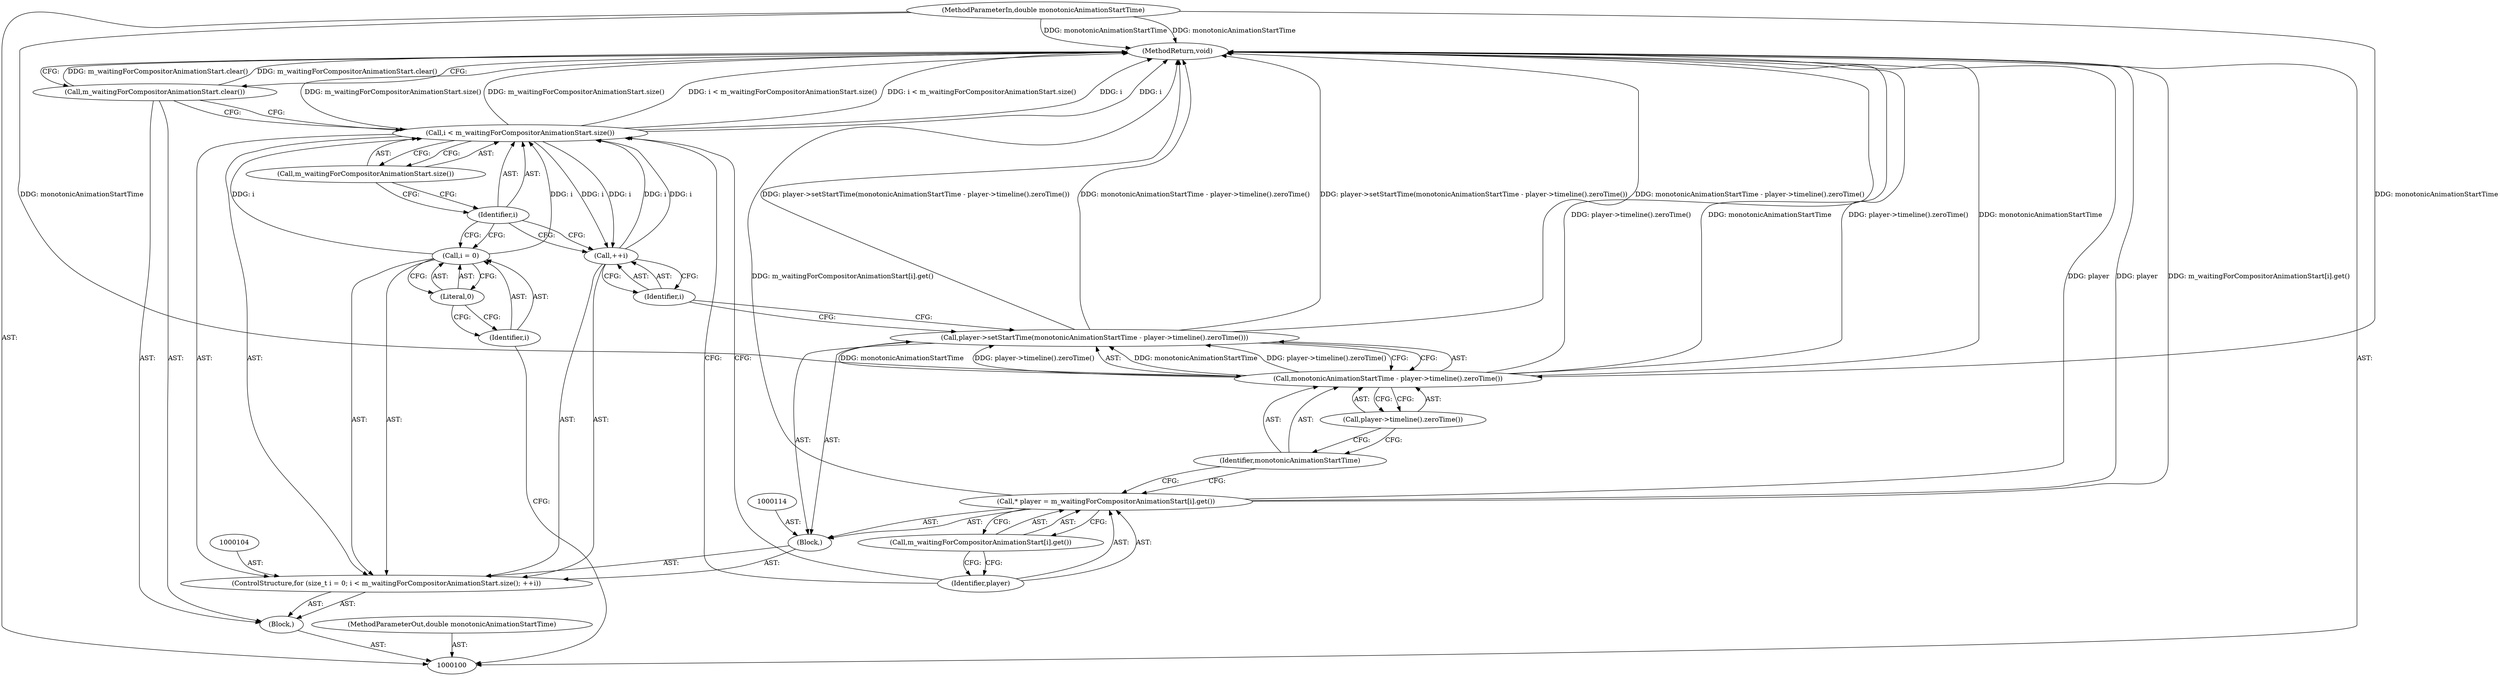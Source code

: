 digraph "1_Chrome_75f1a0ebf09d110642f19dd4e389004e949a7828_1" {
"1000123" [label="(MethodReturn,void)"];
"1000101" [label="(MethodParameterIn,double monotonicAnimationStartTime)"];
"1000165" [label="(MethodParameterOut,double monotonicAnimationStartTime)"];
"1000102" [label="(Block,)"];
"1000105" [label="(Call,i = 0)"];
"1000106" [label="(Identifier,i)"];
"1000107" [label="(Literal,0)"];
"1000108" [label="(Call,i < m_waitingForCompositorAnimationStart.size())"];
"1000109" [label="(Identifier,i)"];
"1000110" [label="(Call,m_waitingForCompositorAnimationStart.size())"];
"1000103" [label="(ControlStructure,for (size_t i = 0; i < m_waitingForCompositorAnimationStart.size(); ++i))"];
"1000111" [label="(Call,++i)"];
"1000112" [label="(Identifier,i)"];
"1000115" [label="(Call,* player = m_waitingForCompositorAnimationStart[i].get())"];
"1000116" [label="(Identifier,player)"];
"1000117" [label="(Call,m_waitingForCompositorAnimationStart[i].get())"];
"1000113" [label="(Block,)"];
"1000119" [label="(Call,monotonicAnimationStartTime - player->timeline().zeroTime())"];
"1000120" [label="(Identifier,monotonicAnimationStartTime)"];
"1000121" [label="(Call,player->timeline().zeroTime())"];
"1000118" [label="(Call,player->setStartTime(monotonicAnimationStartTime - player->timeline().zeroTime()))"];
"1000122" [label="(Call,m_waitingForCompositorAnimationStart.clear())"];
"1000123" -> "1000100"  [label="AST: "];
"1000123" -> "1000122"  [label="CFG: "];
"1000115" -> "1000123"  [label="DDG: m_waitingForCompositorAnimationStart[i].get()"];
"1000115" -> "1000123"  [label="DDG: player"];
"1000108" -> "1000123"  [label="DDG: i < m_waitingForCompositorAnimationStart.size()"];
"1000108" -> "1000123"  [label="DDG: i"];
"1000108" -> "1000123"  [label="DDG: m_waitingForCompositorAnimationStart.size()"];
"1000118" -> "1000123"  [label="DDG: player->setStartTime(monotonicAnimationStartTime - player->timeline().zeroTime())"];
"1000118" -> "1000123"  [label="DDG: monotonicAnimationStartTime - player->timeline().zeroTime()"];
"1000122" -> "1000123"  [label="DDG: m_waitingForCompositorAnimationStart.clear()"];
"1000119" -> "1000123"  [label="DDG: player->timeline().zeroTime()"];
"1000119" -> "1000123"  [label="DDG: monotonicAnimationStartTime"];
"1000101" -> "1000123"  [label="DDG: monotonicAnimationStartTime"];
"1000101" -> "1000100"  [label="AST: "];
"1000101" -> "1000123"  [label="DDG: monotonicAnimationStartTime"];
"1000101" -> "1000119"  [label="DDG: monotonicAnimationStartTime"];
"1000165" -> "1000100"  [label="AST: "];
"1000102" -> "1000100"  [label="AST: "];
"1000103" -> "1000102"  [label="AST: "];
"1000122" -> "1000102"  [label="AST: "];
"1000105" -> "1000103"  [label="AST: "];
"1000105" -> "1000107"  [label="CFG: "];
"1000106" -> "1000105"  [label="AST: "];
"1000107" -> "1000105"  [label="AST: "];
"1000109" -> "1000105"  [label="CFG: "];
"1000105" -> "1000108"  [label="DDG: i"];
"1000106" -> "1000105"  [label="AST: "];
"1000106" -> "1000100"  [label="CFG: "];
"1000107" -> "1000106"  [label="CFG: "];
"1000107" -> "1000105"  [label="AST: "];
"1000107" -> "1000106"  [label="CFG: "];
"1000105" -> "1000107"  [label="CFG: "];
"1000108" -> "1000103"  [label="AST: "];
"1000108" -> "1000110"  [label="CFG: "];
"1000109" -> "1000108"  [label="AST: "];
"1000110" -> "1000108"  [label="AST: "];
"1000116" -> "1000108"  [label="CFG: "];
"1000122" -> "1000108"  [label="CFG: "];
"1000108" -> "1000123"  [label="DDG: i < m_waitingForCompositorAnimationStart.size()"];
"1000108" -> "1000123"  [label="DDG: i"];
"1000108" -> "1000123"  [label="DDG: m_waitingForCompositorAnimationStart.size()"];
"1000111" -> "1000108"  [label="DDG: i"];
"1000105" -> "1000108"  [label="DDG: i"];
"1000108" -> "1000111"  [label="DDG: i"];
"1000109" -> "1000108"  [label="AST: "];
"1000109" -> "1000105"  [label="CFG: "];
"1000109" -> "1000111"  [label="CFG: "];
"1000110" -> "1000109"  [label="CFG: "];
"1000110" -> "1000108"  [label="AST: "];
"1000110" -> "1000109"  [label="CFG: "];
"1000108" -> "1000110"  [label="CFG: "];
"1000103" -> "1000102"  [label="AST: "];
"1000104" -> "1000103"  [label="AST: "];
"1000105" -> "1000103"  [label="AST: "];
"1000108" -> "1000103"  [label="AST: "];
"1000111" -> "1000103"  [label="AST: "];
"1000113" -> "1000103"  [label="AST: "];
"1000111" -> "1000103"  [label="AST: "];
"1000111" -> "1000112"  [label="CFG: "];
"1000112" -> "1000111"  [label="AST: "];
"1000109" -> "1000111"  [label="CFG: "];
"1000111" -> "1000108"  [label="DDG: i"];
"1000108" -> "1000111"  [label="DDG: i"];
"1000112" -> "1000111"  [label="AST: "];
"1000112" -> "1000118"  [label="CFG: "];
"1000111" -> "1000112"  [label="CFG: "];
"1000115" -> "1000113"  [label="AST: "];
"1000115" -> "1000117"  [label="CFG: "];
"1000116" -> "1000115"  [label="AST: "];
"1000117" -> "1000115"  [label="AST: "];
"1000120" -> "1000115"  [label="CFG: "];
"1000115" -> "1000123"  [label="DDG: m_waitingForCompositorAnimationStart[i].get()"];
"1000115" -> "1000123"  [label="DDG: player"];
"1000116" -> "1000115"  [label="AST: "];
"1000116" -> "1000108"  [label="CFG: "];
"1000117" -> "1000116"  [label="CFG: "];
"1000117" -> "1000115"  [label="AST: "];
"1000117" -> "1000116"  [label="CFG: "];
"1000115" -> "1000117"  [label="CFG: "];
"1000113" -> "1000103"  [label="AST: "];
"1000114" -> "1000113"  [label="AST: "];
"1000115" -> "1000113"  [label="AST: "];
"1000118" -> "1000113"  [label="AST: "];
"1000119" -> "1000118"  [label="AST: "];
"1000119" -> "1000121"  [label="CFG: "];
"1000120" -> "1000119"  [label="AST: "];
"1000121" -> "1000119"  [label="AST: "];
"1000118" -> "1000119"  [label="CFG: "];
"1000119" -> "1000123"  [label="DDG: player->timeline().zeroTime()"];
"1000119" -> "1000123"  [label="DDG: monotonicAnimationStartTime"];
"1000119" -> "1000118"  [label="DDG: monotonicAnimationStartTime"];
"1000119" -> "1000118"  [label="DDG: player->timeline().zeroTime()"];
"1000101" -> "1000119"  [label="DDG: monotonicAnimationStartTime"];
"1000120" -> "1000119"  [label="AST: "];
"1000120" -> "1000115"  [label="CFG: "];
"1000121" -> "1000120"  [label="CFG: "];
"1000121" -> "1000119"  [label="AST: "];
"1000121" -> "1000120"  [label="CFG: "];
"1000119" -> "1000121"  [label="CFG: "];
"1000118" -> "1000113"  [label="AST: "];
"1000118" -> "1000119"  [label="CFG: "];
"1000119" -> "1000118"  [label="AST: "];
"1000112" -> "1000118"  [label="CFG: "];
"1000118" -> "1000123"  [label="DDG: player->setStartTime(monotonicAnimationStartTime - player->timeline().zeroTime())"];
"1000118" -> "1000123"  [label="DDG: monotonicAnimationStartTime - player->timeline().zeroTime()"];
"1000119" -> "1000118"  [label="DDG: monotonicAnimationStartTime"];
"1000119" -> "1000118"  [label="DDG: player->timeline().zeroTime()"];
"1000122" -> "1000102"  [label="AST: "];
"1000122" -> "1000108"  [label="CFG: "];
"1000123" -> "1000122"  [label="CFG: "];
"1000122" -> "1000123"  [label="DDG: m_waitingForCompositorAnimationStart.clear()"];
}
